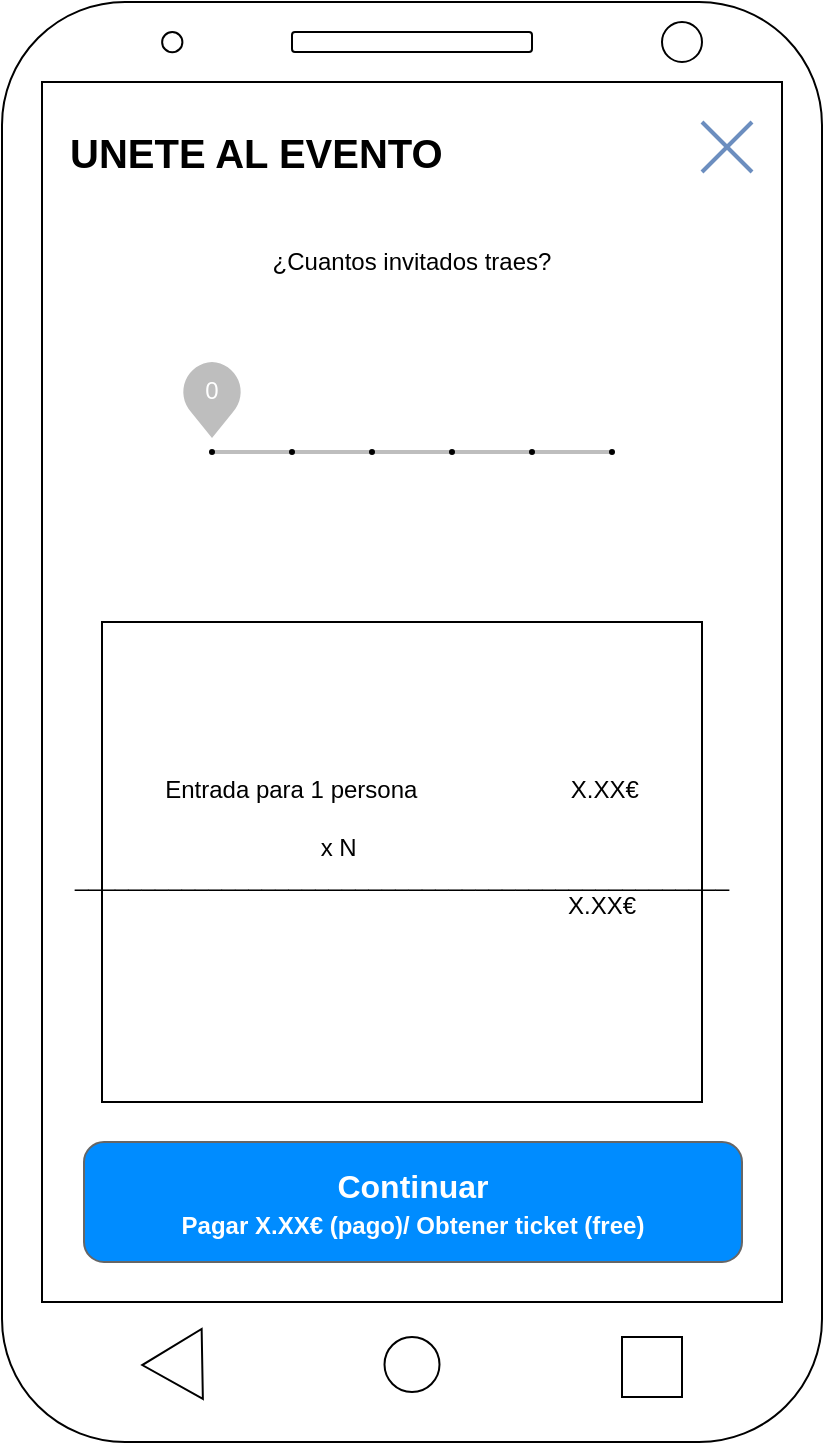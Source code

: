 <mxfile version="12.9.7" type="device"><diagram id="U2bW3avmM8vpmBXSzCzB" name="Page-1"><mxGraphModel dx="1662" dy="744" grid="1" gridSize="10" guides="1" tooltips="1" connect="1" arrows="1" fold="1" page="1" pageScale="1" pageWidth="827" pageHeight="1169" math="0" shadow="0"><root><mxCell id="0"/><mxCell id="1" parent="0"/><mxCell id="3NoMwBL9-WwyrKNmWwVy-1" value="" style="rounded=1;whiteSpace=wrap;html=1;" parent="1" vertex="1"><mxGeometry x="120" y="40" width="410" height="720" as="geometry"/></mxCell><mxCell id="3NoMwBL9-WwyrKNmWwVy-2" value="" style="rounded=0;whiteSpace=wrap;html=1;" parent="1" vertex="1"><mxGeometry x="140" y="80" width="370" height="610" as="geometry"/></mxCell><mxCell id="3NoMwBL9-WwyrKNmWwVy-3" value="" style="ellipse;whiteSpace=wrap;html=1;aspect=fixed;" parent="1" vertex="1"><mxGeometry x="311.25" y="707.5" width="27.5" height="27.5" as="geometry"/></mxCell><mxCell id="3NoMwBL9-WwyrKNmWwVy-4" value="" style="triangle;whiteSpace=wrap;html=1;rotation=-181;" parent="1" vertex="1"><mxGeometry x="190.13" y="703.75" width="30" height="35" as="geometry"/></mxCell><mxCell id="3NoMwBL9-WwyrKNmWwVy-5" value="" style="whiteSpace=wrap;html=1;aspect=fixed;" parent="1" vertex="1"><mxGeometry x="430" y="707.5" width="30" height="30" as="geometry"/></mxCell><mxCell id="3NoMwBL9-WwyrKNmWwVy-6" value="" style="ellipse;whiteSpace=wrap;html=1;aspect=fixed;" parent="1" vertex="1"><mxGeometry x="450" y="50" width="20" height="20" as="geometry"/></mxCell><mxCell id="3NoMwBL9-WwyrKNmWwVy-7" value="" style="ellipse;whiteSpace=wrap;html=1;aspect=fixed;" parent="1" vertex="1"><mxGeometry x="200.07" y="55" width="10.13" height="10.13" as="geometry"/></mxCell><mxCell id="3NoMwBL9-WwyrKNmWwVy-8" value="" style="rounded=1;whiteSpace=wrap;html=1;" parent="1" vertex="1"><mxGeometry x="265" y="55" width="120" height="10" as="geometry"/></mxCell><mxCell id="EIquPS25mt9SDm8jsBC6-1" value="UNETE AL EVENTO" style="text;html=1;strokeColor=none;fillColor=none;align=left;verticalAlign=middle;whiteSpace=wrap;rounded=0;fontSize=20;fontStyle=1;fontColor=#000000;" vertex="1" parent="1"><mxGeometry x="152" y="105" width="224.87" height="20" as="geometry"/></mxCell><mxCell id="EIquPS25mt9SDm8jsBC6-2" value="" style="dashed=0;aspect=fixed;verticalLabelPosition=bottom;verticalAlign=top;align=center;shape=mxgraph.gmdl.x;strokeColor=#6c8ebf;fillColor=#dae8fc;shadow=0;strokeWidth=2;" vertex="1" parent="1"><mxGeometry x="470" y="100" width="25" height="25" as="geometry"/></mxCell><mxCell id="EIquPS25mt9SDm8jsBC6-3" value="¿Cuantos invitados traes?" style="text;html=1;strokeColor=none;fillColor=none;align=center;verticalAlign=middle;whiteSpace=wrap;rounded=0;" vertex="1" parent="1"><mxGeometry x="225" y="160" width="200" height="20" as="geometry"/></mxCell><mxCell id="EIquPS25mt9SDm8jsBC6-4" value="" style="dashed=0;verticalLabelPosition=bottom;verticalAlign=top;align=center;shape=mxgraph.gmdl.sliderDiscreteDots;barPos=0;bright=1;strokeColor=#0F9D58;opacity=100;strokeWidth=2;fillColor=#0F9D58;handleSize=10;shadow=0;fontSize=12;fontColor=#ffffff;" vertex="1" parent="1"><mxGeometry x="225" y="220" width="200" height="45" as="geometry"/></mxCell><mxCell id="EIquPS25mt9SDm8jsBC6-13" value="&lt;div&gt;Entrada para 1 persona &amp;nbsp; &amp;nbsp; &amp;nbsp; &amp;nbsp; &amp;nbsp; &amp;nbsp; &amp;nbsp; &amp;nbsp; &amp;nbsp; &amp;nbsp; &amp;nbsp; X.XX€&lt;/div&gt;&lt;div&gt;&lt;br&gt;&lt;/div&gt;&lt;div&gt;x N &amp;nbsp; &amp;nbsp; &amp;nbsp; &amp;nbsp; &amp;nbsp; &amp;nbsp; &amp;nbsp; &amp;nbsp; &amp;nbsp;&amp;nbsp; &lt;br&gt;&lt;/div&gt;&lt;div&gt;_________________________________________________&lt;/div&gt;&lt;div&gt;&amp;nbsp; &amp;nbsp; &amp;nbsp; &amp;nbsp; &amp;nbsp; &amp;nbsp; &amp;nbsp; &amp;nbsp; &amp;nbsp; &amp;nbsp; &amp;nbsp; &amp;nbsp; &amp;nbsp; &amp;nbsp; &amp;nbsp; &amp;nbsp; &amp;nbsp; &amp;nbsp; &amp;nbsp; &amp;nbsp; &amp;nbsp; &amp;nbsp; &amp;nbsp; &amp;nbsp; &amp;nbsp; &amp;nbsp; &amp;nbsp;&amp;nbsp;&amp;nbsp;&amp;nbsp;&amp;nbsp;&amp;nbsp;&amp;nbsp;&amp;nbsp;&amp;nbsp;&amp;nbsp;&amp;nbsp; X.XX€ &amp;nbsp;&amp;nbsp;&amp;nbsp; &lt;br&gt;&lt;/div&gt;&lt;div&gt;&lt;br&gt; &lt;/div&gt;" style="rounded=0;whiteSpace=wrap;html=1;" vertex="1" parent="1"><mxGeometry x="170" y="350" width="300" height="240" as="geometry"/></mxCell><mxCell id="EIquPS25mt9SDm8jsBC6-14" value="" style="strokeWidth=1;shadow=0;dashed=0;align=center;html=1;shape=mxgraph.mockup.buttons.multiButton;fillColor=#008cff;strokeColor=#666666;mainText=;subText=;" vertex="1" parent="1"><mxGeometry x="161" y="610" width="329" height="60" as="geometry"/></mxCell><mxCell id="EIquPS25mt9SDm8jsBC6-15" value="Continuar" style="strokeWidth=1;shadow=0;dashed=0;align=center;html=1;shape=mxgraph.mockup.anchor;fontSize=16;fontColor=#ffffff;fontStyle=1;whiteSpace=wrap;" vertex="1" parent="EIquPS25mt9SDm8jsBC6-14"><mxGeometry y="9.6" width="329" height="24" as="geometry"/></mxCell><mxCell id="EIquPS25mt9SDm8jsBC6-16" value="Pagar X.XX€ (pago)/ Obtener ticket (free)" style="strokeWidth=1;shadow=0;dashed=0;align=center;html=1;shape=mxgraph.mockup.anchor;fontSize=12;fontColor=#ffffff;fontStyle=1;whiteSpace=wrap;" vertex="1" parent="EIquPS25mt9SDm8jsBC6-14"><mxGeometry y="36" width="329" height="12" as="geometry"/></mxCell></root></mxGraphModel></diagram></mxfile>